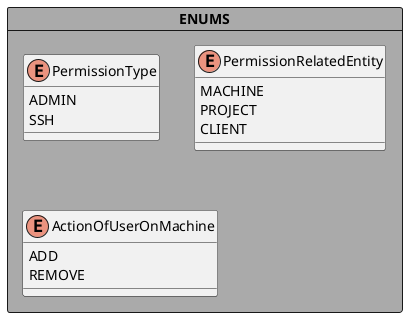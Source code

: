@startuml

card "ENUMS" #AAA {
    enum PermissionType {
        ADMIN
        SSH
    }

    enum PermissionRelatedEntity {
        MACHINE
        PROJECT
        CLIENT
    }

    enum ActionOfUserOnMachine {
        ADD
        REMOVE
    }
}

@enduml
